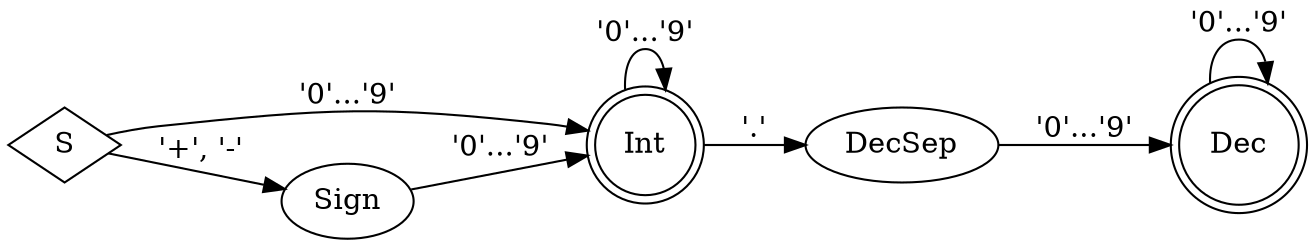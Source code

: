 digraph Number {
    rankdir="LR"
    S [shape=diamond];
    Int [shape=doublecircle];
    Dec [shape=doublecircle];
    S -> Sign [label="'+', '-'"];
    S -> Int [label="'0'...'9'"];
    Int -> Int [label="'0'...'9'"];
    Sign -> Int [label="'0'...'9'"];
    Int -> DecSep [label="'.'"];
    DecSep -> Dec [label="'0'...'9'"];
    Dec -> Dec [label="'0'...'9'"];
}